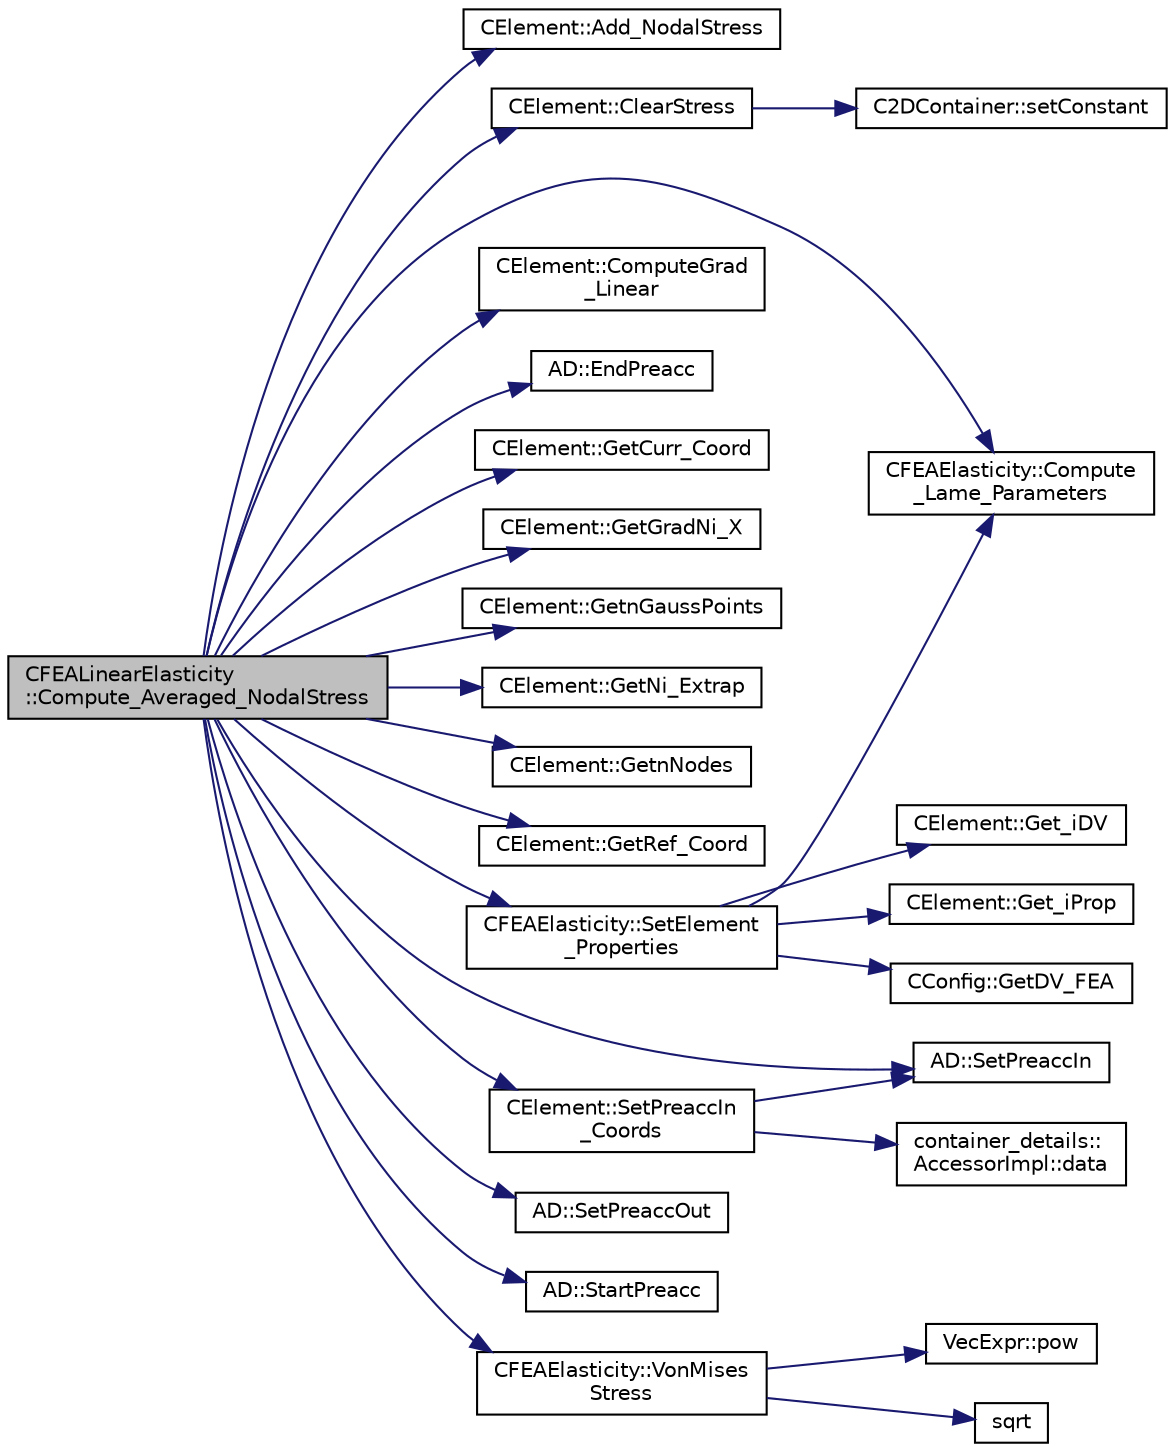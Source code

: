 digraph "CFEALinearElasticity::Compute_Averaged_NodalStress"
{
 // LATEX_PDF_SIZE
  edge [fontname="Helvetica",fontsize="10",labelfontname="Helvetica",labelfontsize="10"];
  node [fontname="Helvetica",fontsize="10",shape=record];
  rankdir="LR";
  Node1 [label="CFEALinearElasticity\l::Compute_Averaged_NodalStress",height=0.2,width=0.4,color="black", fillcolor="grey75", style="filled", fontcolor="black",tooltip="Compute averaged nodal stresses (for post processing)."];
  Node1 -> Node2 [color="midnightblue",fontsize="10",style="solid",fontname="Helvetica"];
  Node2 [label="CElement::Add_NodalStress",height=0.2,width=0.4,color="black", fillcolor="white", style="filled",URL="$classCElement.html#a212b081027d4aa53df5e18bce4515bbc",tooltip="Add a value to the nodal stress for an element."];
  Node1 -> Node3 [color="midnightblue",fontsize="10",style="solid",fontname="Helvetica"];
  Node3 [label="CElement::ClearStress",height=0.2,width=0.4,color="black", fillcolor="white", style="filled",URL="$classCElement.html#a55c809d8bbe97bd1a752ec87d94244d8",tooltip="Restarts the values of stress in the element."];
  Node3 -> Node4 [color="midnightblue",fontsize="10",style="solid",fontname="Helvetica"];
  Node4 [label="C2DContainer::setConstant",height=0.2,width=0.4,color="black", fillcolor="white", style="filled",URL="$classC2DContainer.html#ab9f8a545ab85abdd3291f0f65b4f411b",tooltip="Set value of all entries to \"value\"."];
  Node1 -> Node5 [color="midnightblue",fontsize="10",style="solid",fontname="Helvetica"];
  Node5 [label="CFEAElasticity::Compute\l_Lame_Parameters",height=0.2,width=0.4,color="black", fillcolor="white", style="filled",URL="$classCFEAElasticity.html#a3c8b0dc963f5cdfc3330f4349e267184",tooltip="Update the Lame parameters (required in AD to account for all dependencies)."];
  Node1 -> Node6 [color="midnightblue",fontsize="10",style="solid",fontname="Helvetica"];
  Node6 [label="CElement::ComputeGrad\l_Linear",height=0.2,width=0.4,color="black", fillcolor="white", style="filled",URL="$classCElement.html#acff4750404c62c6b934cc1e66c3c0c91",tooltip="Set the value of the gradient of the shape functions wrt the reference configuration."];
  Node1 -> Node7 [color="midnightblue",fontsize="10",style="solid",fontname="Helvetica"];
  Node7 [label="AD::EndPreacc",height=0.2,width=0.4,color="black", fillcolor="white", style="filled",URL="$namespaceAD.html#a309d057a92faa60a3a760254678ec9ea",tooltip="Ends a preaccumulation section and computes the local Jacobi matrix of a code section using the varia..."];
  Node1 -> Node8 [color="midnightblue",fontsize="10",style="solid",fontname="Helvetica"];
  Node8 [label="CElement::GetCurr_Coord",height=0.2,width=0.4,color="black", fillcolor="white", style="filled",URL="$classCElement.html#a4264daddbc6ade9f81ae1f7702d6c487",tooltip="Get the value of the coordinate of the nodes in the current configuration."];
  Node1 -> Node9 [color="midnightblue",fontsize="10",style="solid",fontname="Helvetica"];
  Node9 [label="CElement::GetGradNi_X",height=0.2,width=0.4,color="black", fillcolor="white", style="filled",URL="$classCElement.html#a5a760b4757477a26b59a0dd05b27cf2a",tooltip="Retrieve the value of the gradient of the shape functions respect to the reference configuration."];
  Node1 -> Node10 [color="midnightblue",fontsize="10",style="solid",fontname="Helvetica"];
  Node10 [label="CElement::GetnGaussPoints",height=0.2,width=0.4,color="black", fillcolor="white", style="filled",URL="$classCElement.html#ab069f4033f7ad4b13a049c7a69613659",tooltip="Retrieve the number of nodes of the element."];
  Node1 -> Node11 [color="midnightblue",fontsize="10",style="solid",fontname="Helvetica"];
  Node11 [label="CElement::GetNi_Extrap",height=0.2,width=0.4,color="black", fillcolor="white", style="filled",URL="$classCElement.html#a105841469469f709a8b3d94a2b4855b5",tooltip="Retrieve the value of the gradient of the shape functions respect to the reference configuration."];
  Node1 -> Node12 [color="midnightblue",fontsize="10",style="solid",fontname="Helvetica"];
  Node12 [label="CElement::GetnNodes",height=0.2,width=0.4,color="black", fillcolor="white", style="filled",URL="$classCElement.html#a87d13ba01e276d05b00b42caa1d5ee3c",tooltip="Retrieve the number of nodes of the element."];
  Node1 -> Node13 [color="midnightblue",fontsize="10",style="solid",fontname="Helvetica"];
  Node13 [label="CElement::GetRef_Coord",height=0.2,width=0.4,color="black", fillcolor="white", style="filled",URL="$classCElement.html#ac310718eccb532f7817464961531f587",tooltip="Get the value of the coordinate of the nodes in the reference configuration."];
  Node1 -> Node14 [color="midnightblue",fontsize="10",style="solid",fontname="Helvetica"];
  Node14 [label="CFEAElasticity::SetElement\l_Properties",height=0.2,width=0.4,color="black", fillcolor="white", style="filled",URL="$classCFEAElasticity.html#a918d0f5ce089fd83e5ca59c42da45e3e",tooltip="Set element material properties."];
  Node14 -> Node5 [color="midnightblue",fontsize="10",style="solid",fontname="Helvetica"];
  Node14 -> Node15 [color="midnightblue",fontsize="10",style="solid",fontname="Helvetica"];
  Node15 [label="CElement::Get_iDV",height=0.2,width=0.4,color="black", fillcolor="white", style="filled",URL="$classCElement.html#a9aca256c29c68f6be62c9a74f7a39fa8",tooltip="Return the value of the identifier for the Design Variable."];
  Node14 -> Node16 [color="midnightblue",fontsize="10",style="solid",fontname="Helvetica"];
  Node16 [label="CElement::Get_iProp",height=0.2,width=0.4,color="black", fillcolor="white", style="filled",URL="$classCElement.html#a316ca4ad94c25db42cca8a9c4d187fdc",tooltip="Return the value of the identifier for the Element Property."];
  Node14 -> Node17 [color="midnightblue",fontsize="10",style="solid",fontname="Helvetica"];
  Node17 [label="CConfig::GetDV_FEA",height=0.2,width=0.4,color="black", fillcolor="white", style="filled",URL="$classCConfig.html#a5909743f9efd40e18336118561f6f8d1",tooltip="Get the kind of design variable for FEA."];
  Node1 -> Node18 [color="midnightblue",fontsize="10",style="solid",fontname="Helvetica"];
  Node18 [label="AD::SetPreaccIn",height=0.2,width=0.4,color="black", fillcolor="white", style="filled",URL="$namespaceAD.html#aa163589c94af6ddfdbcf901ecc76ac77",tooltip="Sets the scalar inputs of a preaccumulation section."];
  Node1 -> Node19 [color="midnightblue",fontsize="10",style="solid",fontname="Helvetica"];
  Node19 [label="CElement::SetPreaccIn\l_Coords",height=0.2,width=0.4,color="black", fillcolor="white", style="filled",URL="$classCElement.html#a86998490e58ede51f2fc1e5cb40553f4",tooltip="Register the current and reference coordinates of the element as pre-accumulation inputs the latter a..."];
  Node19 -> Node20 [color="midnightblue",fontsize="10",style="solid",fontname="Helvetica"];
  Node20 [label="container_details::\lAccessorImpl::data",height=0.2,width=0.4,color="black", fillcolor="white", style="filled",URL="$classcontainer__details_1_1AccessorImpl.html#a5b5318f7212e57c13e464c398f74b3d5",tooltip=" "];
  Node19 -> Node18 [color="midnightblue",fontsize="10",style="solid",fontname="Helvetica"];
  Node1 -> Node21 [color="midnightblue",fontsize="10",style="solid",fontname="Helvetica"];
  Node21 [label="AD::SetPreaccOut",height=0.2,width=0.4,color="black", fillcolor="white", style="filled",URL="$namespaceAD.html#a96f26aa5f6909173e990e03b864fec33",tooltip="Sets the scalar outputs of a preaccumulation section."];
  Node1 -> Node22 [color="midnightblue",fontsize="10",style="solid",fontname="Helvetica"];
  Node22 [label="AD::StartPreacc",height=0.2,width=0.4,color="black", fillcolor="white", style="filled",URL="$namespaceAD.html#a2a1e9c4b109fd751e84132c9495de3ff",tooltip="Starts a new preaccumulation section and sets the input variables."];
  Node1 -> Node23 [color="midnightblue",fontsize="10",style="solid",fontname="Helvetica"];
  Node23 [label="CFEAElasticity::VonMises\lStress",height=0.2,width=0.4,color="black", fillcolor="white", style="filled",URL="$classCFEAElasticity.html#a264246be7b79598f515b796b4d9b39aa",tooltip="Compute VonMises stress from components Sxx Syy Sxy Szz Sxz Syz."];
  Node23 -> Node24 [color="midnightblue",fontsize="10",style="solid",fontname="Helvetica"];
  Node24 [label="VecExpr::pow",height=0.2,width=0.4,color="black", fillcolor="white", style="filled",URL="$group__VecExpr.html#ga7fb255e1f2a1773d3cc6ff7bee1aadd2",tooltip=" "];
  Node23 -> Node25 [color="midnightblue",fontsize="10",style="solid",fontname="Helvetica"];
  Node25 [label="sqrt",height=0.2,width=0.4,color="black", fillcolor="white", style="filled",URL="$group__SIMD.html#ga54a1925ab40fb4249ea255072520de35",tooltip=" "];
}
